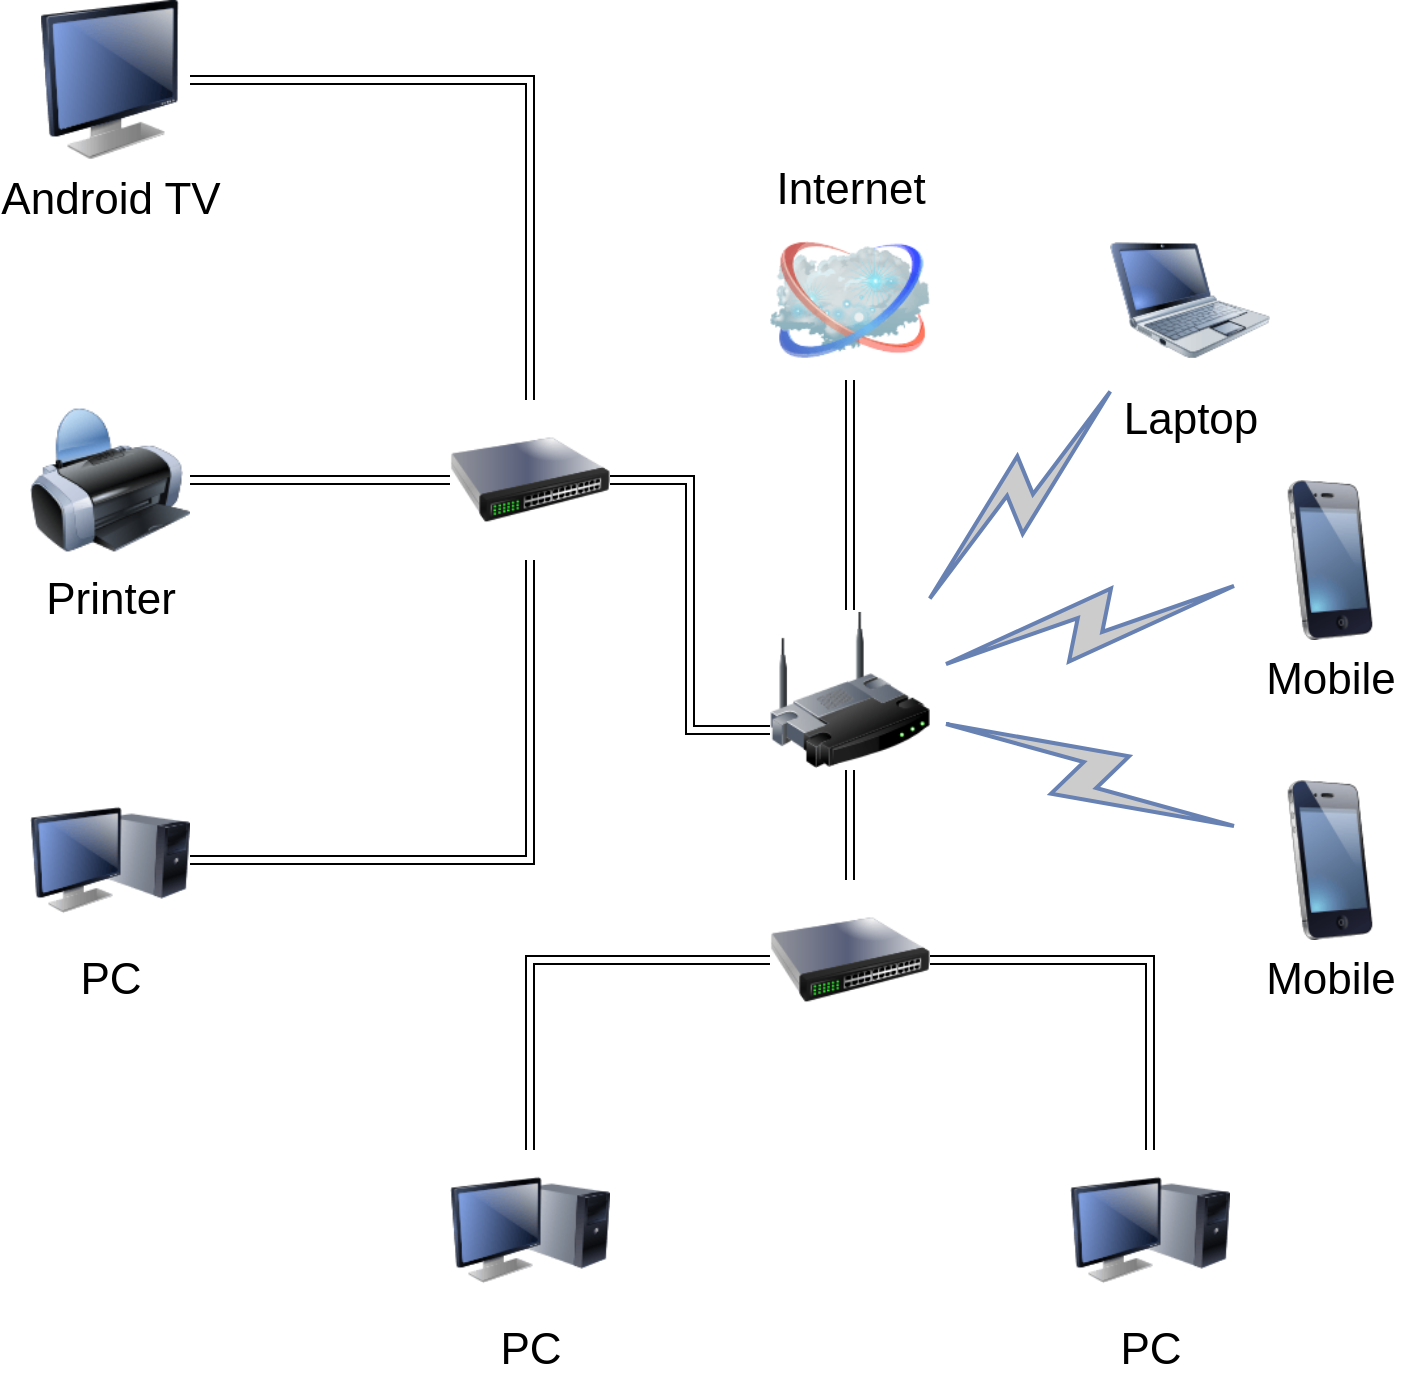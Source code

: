 <mxfile version="20.1.1" type="github">
  <diagram name="Page-1" id="55a83fd1-7818-8e21-69c5-c3457e3827bb">
    <mxGraphModel dx="1673" dy="867" grid="1" gridSize="10" guides="1" tooltips="1" connect="1" arrows="1" fold="1" page="1" pageScale="1" pageWidth="1100" pageHeight="850" background="none" math="0" shadow="0">
      <root>
        <mxCell id="0" />
        <mxCell id="1" parent="0" />
        <mxCell id="69ecfefc5c41e42c-1" value="" style="image;html=1;labelBackgroundColor=#ffffff;image=img/lib/clip_art/networking/Wireless_Router_128x128.png;rounded=1;shadow=0;comic=0;strokeWidth=2;fontSize=22" parent="1" vertex="1">
          <mxGeometry x="575" y="402" width="80" height="80" as="geometry" />
        </mxCell>
        <mxCell id="69ecfefc5c41e42c-2" value="Internet" style="image;html=1;labelBackgroundColor=#ffffff;image=img/lib/clip_art/networking/Cloud_128x128.png;rounded=1;shadow=0;comic=0;strokeWidth=2;fontSize=22;labelPosition=center;verticalLabelPosition=top;align=center;verticalAlign=bottom;" parent="1" vertex="1">
          <mxGeometry x="575" y="207" width="80" height="80" as="geometry" />
        </mxCell>
        <mxCell id="69ecfefc5c41e42c-5" value="PC" style="image;html=1;labelBackgroundColor=#ffffff;image=img/lib/clip_art/computers/Monitor_Tower_128x128.png;rounded=1;shadow=0;comic=0;strokeWidth=2;fontSize=22" parent="1" vertex="1">
          <mxGeometry x="415" y="672" width="80" height="80" as="geometry" />
        </mxCell>
        <mxCell id="WetJw6ShrwQGQ3P4Aev7-15" style="edgeStyle=orthogonalEdgeStyle;shape=link;rounded=0;orthogonalLoop=1;jettySize=auto;html=1;fontSize=22;" edge="1" parent="1" source="69ecfefc5c41e42c-6" target="WetJw6ShrwQGQ3P4Aev7-4">
          <mxGeometry relative="1" as="geometry" />
        </mxCell>
        <mxCell id="69ecfefc5c41e42c-6" value="Printer" style="image;html=1;labelBackgroundColor=#ffffff;image=img/lib/clip_art/computers/Printer_128x128.png;rounded=1;shadow=0;comic=0;strokeWidth=2;fontSize=22" parent="1" vertex="1">
          <mxGeometry x="205" y="297" width="80" height="80" as="geometry" />
        </mxCell>
        <mxCell id="69ecfefc5c41e42c-8" value="Mobile" style="image;html=1;labelBackgroundColor=#ffffff;image=img/lib/clip_art/telecommunication/iPhone_128x128.png;rounded=1;shadow=0;comic=0;strokeWidth=2;fontSize=22" parent="1" vertex="1">
          <mxGeometry x="815" y="337" width="80" height="80" as="geometry" />
        </mxCell>
        <mxCell id="69ecfefc5c41e42c-9" value="Laptop" style="image;html=1;labelBackgroundColor=#ffffff;image=img/lib/clip_art/computers/Netbook_128x128.png;rounded=1;shadow=0;comic=0;strokeColor=#000000;strokeWidth=2;fillColor=#FFFFFF;fontSize=22;fontColor=#000000;" parent="1" vertex="1">
          <mxGeometry x="745" y="207" width="80" height="80" as="geometry" />
        </mxCell>
        <mxCell id="69ecfefc5c41e42c-16" value="" style="html=1;fillColor=#CCCCCC;strokeColor=#6881B3;gradientColor=none;gradientDirection=north;strokeWidth=2;shape=mxgraph.networks.comm_link_edge;html=1;labelBackgroundColor=none;endArrow=none;fontFamily=Verdana;fontSize=22;fontColor=#000000;" parent="1" source="69ecfefc5c41e42c-8" target="69ecfefc5c41e42c-1" edge="1">
          <mxGeometry width="100" height="100" relative="1" as="geometry">
            <mxPoint x="465" y="458.957" as="sourcePoint" />
            <mxPoint x="615" y="485.043" as="targetPoint" />
          </mxGeometry>
        </mxCell>
        <mxCell id="69ecfefc5c41e42c-17" value="" style="html=1;fillColor=#CCCCCC;strokeColor=#6881B3;gradientColor=none;gradientDirection=north;strokeWidth=2;shape=mxgraph.networks.comm_link_edge;html=1;labelBackgroundColor=none;endArrow=none;fontFamily=Verdana;fontSize=22;fontColor=#000000;" parent="1" source="69ecfefc5c41e42c-9" target="69ecfefc5c41e42c-1" edge="1">
          <mxGeometry width="100" height="100" relative="1" as="geometry">
            <mxPoint x="475" y="468.957" as="sourcePoint" />
            <mxPoint x="625" y="495.043" as="targetPoint" />
          </mxGeometry>
        </mxCell>
        <mxCell id="WetJw6ShrwQGQ3P4Aev7-3" value="" style="shape=link;html=1;rounded=0;edgeStyle=orthogonalEdgeStyle;" edge="1" parent="1" source="69ecfefc5c41e42c-1" target="69ecfefc5c41e42c-2">
          <mxGeometry width="100" relative="1" as="geometry">
            <mxPoint x="605" y="407" as="sourcePoint" />
            <mxPoint x="705" y="407" as="targetPoint" />
          </mxGeometry>
        </mxCell>
        <mxCell id="WetJw6ShrwQGQ3P4Aev7-17" style="edgeStyle=orthogonalEdgeStyle;shape=link;rounded=0;orthogonalLoop=1;jettySize=auto;html=1;entryX=0;entryY=0.75;entryDx=0;entryDy=0;fontSize=22;" edge="1" parent="1" source="WetJw6ShrwQGQ3P4Aev7-4" target="69ecfefc5c41e42c-1">
          <mxGeometry relative="1" as="geometry" />
        </mxCell>
        <mxCell id="WetJw6ShrwQGQ3P4Aev7-4" value="" style="image;html=1;image=img/lib/clip_art/networking/Switch_128x128.png" vertex="1" parent="1">
          <mxGeometry x="415" y="297" width="80" height="80" as="geometry" />
        </mxCell>
        <mxCell id="WetJw6ShrwQGQ3P4Aev7-16" style="edgeStyle=orthogonalEdgeStyle;shape=link;rounded=0;orthogonalLoop=1;jettySize=auto;html=1;fontSize=22;" edge="1" parent="1" source="WetJw6ShrwQGQ3P4Aev7-8" target="WetJw6ShrwQGQ3P4Aev7-4">
          <mxGeometry relative="1" as="geometry" />
        </mxCell>
        <mxCell id="WetJw6ShrwQGQ3P4Aev7-8" value="PC" style="image;html=1;labelBackgroundColor=#ffffff;image=img/lib/clip_art/computers/Monitor_Tower_128x128.png;rounded=1;shadow=0;comic=0;strokeWidth=2;fontSize=22" vertex="1" parent="1">
          <mxGeometry x="205" y="487" width="80" height="80" as="geometry" />
        </mxCell>
        <mxCell id="WetJw6ShrwQGQ3P4Aev7-14" style="edgeStyle=orthogonalEdgeStyle;shape=link;rounded=0;orthogonalLoop=1;jettySize=auto;html=1;fontSize=22;" edge="1" parent="1" source="WetJw6ShrwQGQ3P4Aev7-9" target="WetJw6ShrwQGQ3P4Aev7-4">
          <mxGeometry relative="1" as="geometry" />
        </mxCell>
        <mxCell id="WetJw6ShrwQGQ3P4Aev7-9" value="&lt;div style=&quot;font-size: 22px;&quot;&gt;Android TV&lt;/div&gt;" style="image;html=1;image=img/lib/clip_art/computers/Monitor_128x128.png;fontSize=22;" vertex="1" parent="1">
          <mxGeometry x="205" y="97" width="80" height="80" as="geometry" />
        </mxCell>
        <mxCell id="WetJw6ShrwQGQ3P4Aev7-18" value="PC" style="image;html=1;labelBackgroundColor=#ffffff;image=img/lib/clip_art/computers/Monitor_Tower_128x128.png;rounded=1;shadow=0;comic=0;strokeWidth=2;fontSize=22" vertex="1" parent="1">
          <mxGeometry x="725" y="672" width="80" height="80" as="geometry" />
        </mxCell>
        <mxCell id="WetJw6ShrwQGQ3P4Aev7-19" value="Mobile" style="image;html=1;labelBackgroundColor=#ffffff;image=img/lib/clip_art/telecommunication/iPhone_128x128.png;rounded=1;shadow=0;comic=0;strokeWidth=2;fontSize=22" vertex="1" parent="1">
          <mxGeometry x="815" y="487" width="80" height="80" as="geometry" />
        </mxCell>
        <mxCell id="WetJw6ShrwQGQ3P4Aev7-20" value="" style="html=1;fillColor=#CCCCCC;strokeColor=#6881B3;gradientColor=none;gradientDirection=north;strokeWidth=2;shape=mxgraph.networks.comm_link_edge;html=1;labelBackgroundColor=none;endArrow=none;fontFamily=Verdana;fontSize=22;fontColor=#000000;" edge="1" source="WetJw6ShrwQGQ3P4Aev7-19" parent="1" target="69ecfefc5c41e42c-1">
          <mxGeometry width="100" height="100" relative="1" as="geometry">
            <mxPoint x="505" y="583.957" as="sourcePoint" />
            <mxPoint x="695" y="555.571" as="targetPoint" />
          </mxGeometry>
        </mxCell>
        <mxCell id="WetJw6ShrwQGQ3P4Aev7-22" style="edgeStyle=orthogonalEdgeStyle;shape=link;rounded=0;orthogonalLoop=1;jettySize=auto;html=1;fontSize=22;" edge="1" parent="1" source="WetJw6ShrwQGQ3P4Aev7-21" target="69ecfefc5c41e42c-1">
          <mxGeometry relative="1" as="geometry" />
        </mxCell>
        <mxCell id="WetJw6ShrwQGQ3P4Aev7-23" style="edgeStyle=orthogonalEdgeStyle;shape=link;rounded=0;orthogonalLoop=1;jettySize=auto;html=1;entryX=0.5;entryY=0;entryDx=0;entryDy=0;fontSize=22;" edge="1" parent="1" source="WetJw6ShrwQGQ3P4Aev7-21" target="69ecfefc5c41e42c-5">
          <mxGeometry relative="1" as="geometry" />
        </mxCell>
        <mxCell id="WetJw6ShrwQGQ3P4Aev7-24" style="edgeStyle=orthogonalEdgeStyle;shape=link;rounded=0;orthogonalLoop=1;jettySize=auto;html=1;entryX=0.5;entryY=0;entryDx=0;entryDy=0;fontSize=22;" edge="1" parent="1" source="WetJw6ShrwQGQ3P4Aev7-21" target="WetJw6ShrwQGQ3P4Aev7-18">
          <mxGeometry relative="1" as="geometry" />
        </mxCell>
        <mxCell id="WetJw6ShrwQGQ3P4Aev7-21" value="" style="image;html=1;image=img/lib/clip_art/networking/Switch_128x128.png" vertex="1" parent="1">
          <mxGeometry x="575" y="537" width="80" height="80" as="geometry" />
        </mxCell>
      </root>
    </mxGraphModel>
  </diagram>
</mxfile>
